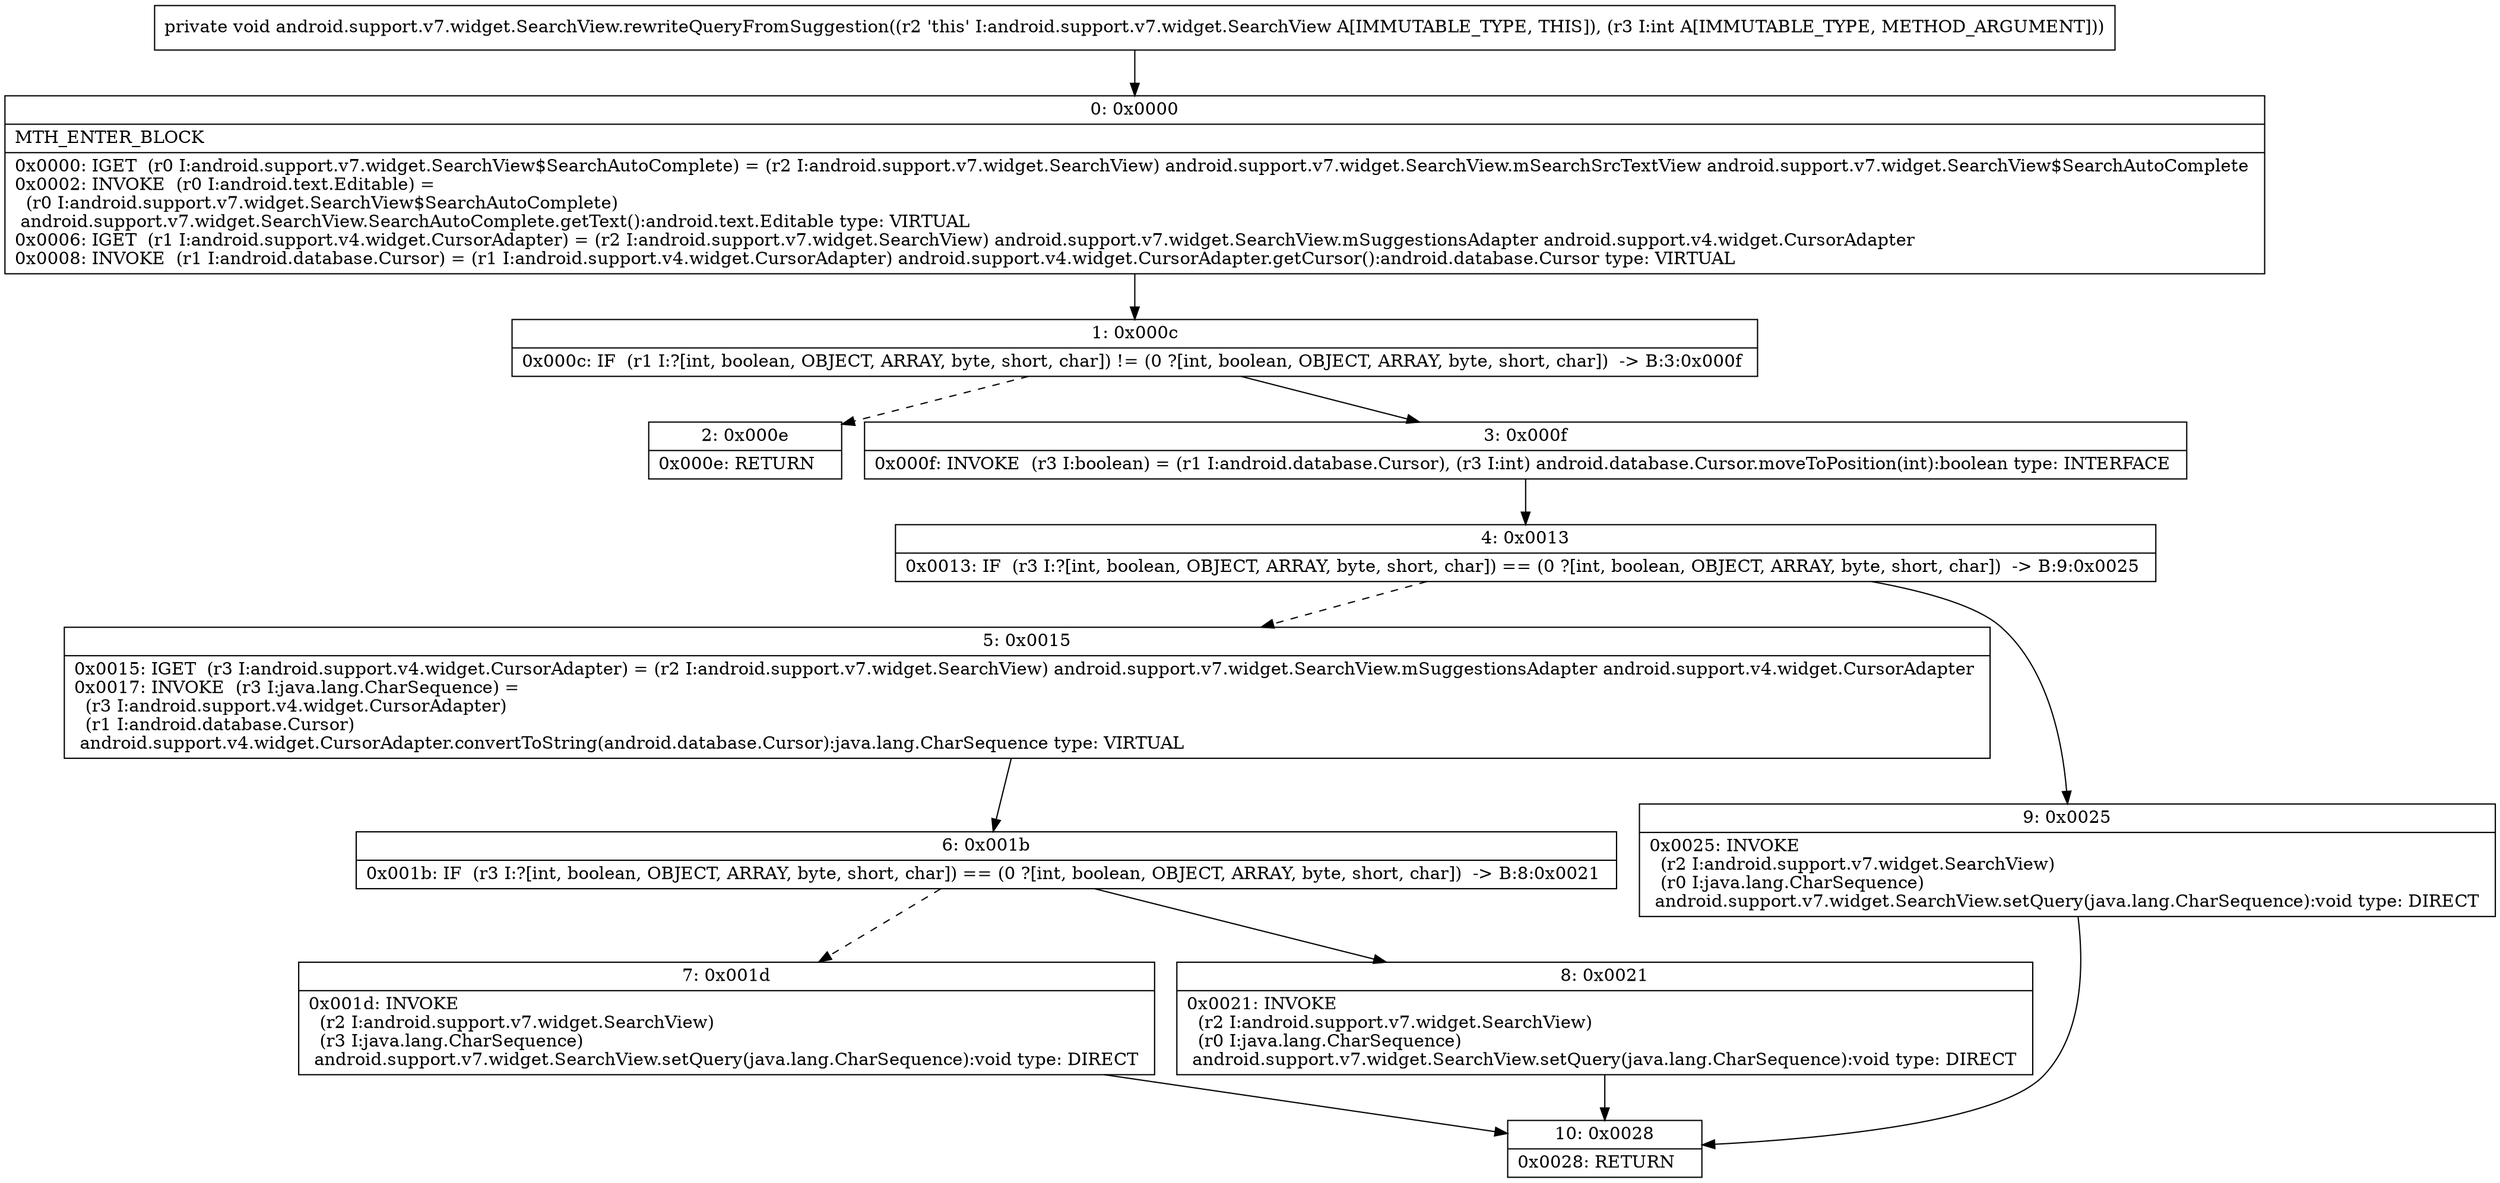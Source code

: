 digraph "CFG forandroid.support.v7.widget.SearchView.rewriteQueryFromSuggestion(I)V" {
Node_0 [shape=record,label="{0\:\ 0x0000|MTH_ENTER_BLOCK\l|0x0000: IGET  (r0 I:android.support.v7.widget.SearchView$SearchAutoComplete) = (r2 I:android.support.v7.widget.SearchView) android.support.v7.widget.SearchView.mSearchSrcTextView android.support.v7.widget.SearchView$SearchAutoComplete \l0x0002: INVOKE  (r0 I:android.text.Editable) = \l  (r0 I:android.support.v7.widget.SearchView$SearchAutoComplete)\l android.support.v7.widget.SearchView.SearchAutoComplete.getText():android.text.Editable type: VIRTUAL \l0x0006: IGET  (r1 I:android.support.v4.widget.CursorAdapter) = (r2 I:android.support.v7.widget.SearchView) android.support.v7.widget.SearchView.mSuggestionsAdapter android.support.v4.widget.CursorAdapter \l0x0008: INVOKE  (r1 I:android.database.Cursor) = (r1 I:android.support.v4.widget.CursorAdapter) android.support.v4.widget.CursorAdapter.getCursor():android.database.Cursor type: VIRTUAL \l}"];
Node_1 [shape=record,label="{1\:\ 0x000c|0x000c: IF  (r1 I:?[int, boolean, OBJECT, ARRAY, byte, short, char]) != (0 ?[int, boolean, OBJECT, ARRAY, byte, short, char])  \-\> B:3:0x000f \l}"];
Node_2 [shape=record,label="{2\:\ 0x000e|0x000e: RETURN   \l}"];
Node_3 [shape=record,label="{3\:\ 0x000f|0x000f: INVOKE  (r3 I:boolean) = (r1 I:android.database.Cursor), (r3 I:int) android.database.Cursor.moveToPosition(int):boolean type: INTERFACE \l}"];
Node_4 [shape=record,label="{4\:\ 0x0013|0x0013: IF  (r3 I:?[int, boolean, OBJECT, ARRAY, byte, short, char]) == (0 ?[int, boolean, OBJECT, ARRAY, byte, short, char])  \-\> B:9:0x0025 \l}"];
Node_5 [shape=record,label="{5\:\ 0x0015|0x0015: IGET  (r3 I:android.support.v4.widget.CursorAdapter) = (r2 I:android.support.v7.widget.SearchView) android.support.v7.widget.SearchView.mSuggestionsAdapter android.support.v4.widget.CursorAdapter \l0x0017: INVOKE  (r3 I:java.lang.CharSequence) = \l  (r3 I:android.support.v4.widget.CursorAdapter)\l  (r1 I:android.database.Cursor)\l android.support.v4.widget.CursorAdapter.convertToString(android.database.Cursor):java.lang.CharSequence type: VIRTUAL \l}"];
Node_6 [shape=record,label="{6\:\ 0x001b|0x001b: IF  (r3 I:?[int, boolean, OBJECT, ARRAY, byte, short, char]) == (0 ?[int, boolean, OBJECT, ARRAY, byte, short, char])  \-\> B:8:0x0021 \l}"];
Node_7 [shape=record,label="{7\:\ 0x001d|0x001d: INVOKE  \l  (r2 I:android.support.v7.widget.SearchView)\l  (r3 I:java.lang.CharSequence)\l android.support.v7.widget.SearchView.setQuery(java.lang.CharSequence):void type: DIRECT \l}"];
Node_8 [shape=record,label="{8\:\ 0x0021|0x0021: INVOKE  \l  (r2 I:android.support.v7.widget.SearchView)\l  (r0 I:java.lang.CharSequence)\l android.support.v7.widget.SearchView.setQuery(java.lang.CharSequence):void type: DIRECT \l}"];
Node_9 [shape=record,label="{9\:\ 0x0025|0x0025: INVOKE  \l  (r2 I:android.support.v7.widget.SearchView)\l  (r0 I:java.lang.CharSequence)\l android.support.v7.widget.SearchView.setQuery(java.lang.CharSequence):void type: DIRECT \l}"];
Node_10 [shape=record,label="{10\:\ 0x0028|0x0028: RETURN   \l}"];
MethodNode[shape=record,label="{private void android.support.v7.widget.SearchView.rewriteQueryFromSuggestion((r2 'this' I:android.support.v7.widget.SearchView A[IMMUTABLE_TYPE, THIS]), (r3 I:int A[IMMUTABLE_TYPE, METHOD_ARGUMENT])) }"];
MethodNode -> Node_0;
Node_0 -> Node_1;
Node_1 -> Node_2[style=dashed];
Node_1 -> Node_3;
Node_3 -> Node_4;
Node_4 -> Node_5[style=dashed];
Node_4 -> Node_9;
Node_5 -> Node_6;
Node_6 -> Node_7[style=dashed];
Node_6 -> Node_8;
Node_7 -> Node_10;
Node_8 -> Node_10;
Node_9 -> Node_10;
}

